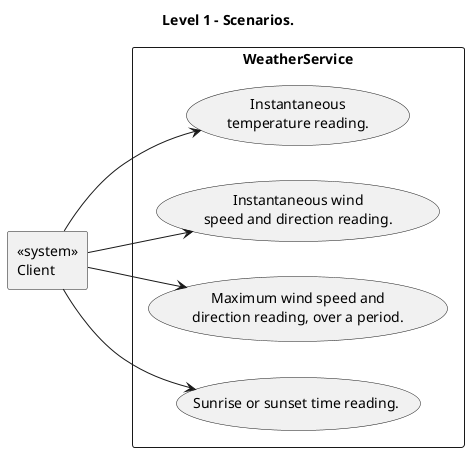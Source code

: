 @startuml
'https://plantuml.com/use-case-diagram

title Level 1 - Scenarios.

left to right direction
rectangle "<<system>>\nClient" as Client

rectangle WeatherService {
usecase "Instantaneous\ntemperature reading." as UC27
usecase "Instantaneous wind\nspeed and direction reading." as UC28
usecase "Maximum wind speed and\ndirection reading, over a period." as UC29
usecase "Sunrise or sunset time reading." as UC38
}

Client --> UC27
Client --> UC28
Client --> UC29
Client --> UC38

@enduml
